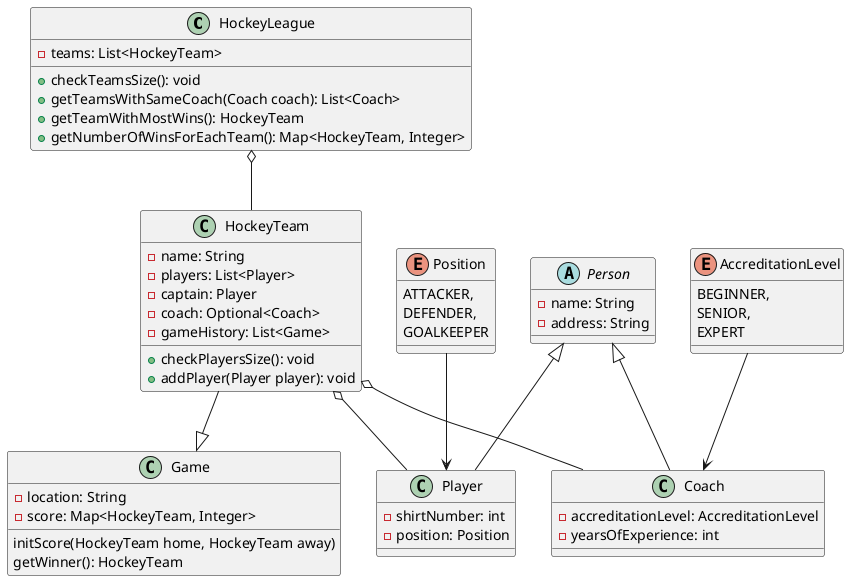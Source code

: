 @startuml
'https://plantuml.com/sequence-diagram

class HockeyLeague {

-teams: List<HockeyTeam>

+checkTeamsSize(): void
+getTeamsWithSameCoach(Coach coach): List<Coach>
+getTeamWithMostWins(): HockeyTeam
+getNumberOfWinsForEachTeam(): Map<HockeyTeam, Integer>

}

class HockeyTeam {
-name: String
-players: List<Player>
-captain: Player
-coach: Optional<Coach>
-gameHistory: List<Game>

+checkPlayersSize(): void
+addPlayer(Player player): void
}

abstract class Person {
-name: String
-address: String
}

class Player extends Person {
-shirtNumber: int
-position: Position
}

class Coach extends Person {
-accreditationLevel: AccreditationLevel
-yearsOfExperience: int

}

class Game {
-location: String
-score: Map<HockeyTeam, Integer>

initScore(HockeyTeam home, HockeyTeam away)
getWinner(): HockeyTeam
}

enum Position {
    ATTACKER,
    DEFENDER,
    GOALKEEPER
}

enum AccreditationLevel {
    BEGINNER,
    SENIOR,
    EXPERT
}

HockeyLeague o-- HockeyTeam
HockeyTeam o-- Player
HockeyTeam o-- Coach
HockeyTeam --|> Game

AccreditationLevel --> Coach
Position --> Player


@enduml